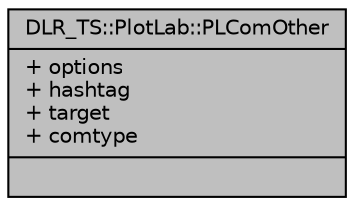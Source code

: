 digraph "DLR_TS::PlotLab::PLComOther"
{
 // LATEX_PDF_SIZE
  edge [fontname="Helvetica",fontsize="10",labelfontname="Helvetica",labelfontsize="10"];
  node [fontname="Helvetica",fontsize="10",shape=record];
  Node1 [label="{DLR_TS::PlotLab::PLComOther\n|+ options\l+ hashtag\l+ target\l+ comtype\l|}",height=0.2,width=0.4,color="black", fillcolor="grey75", style="filled", fontcolor="black",tooltip=" "];
}
